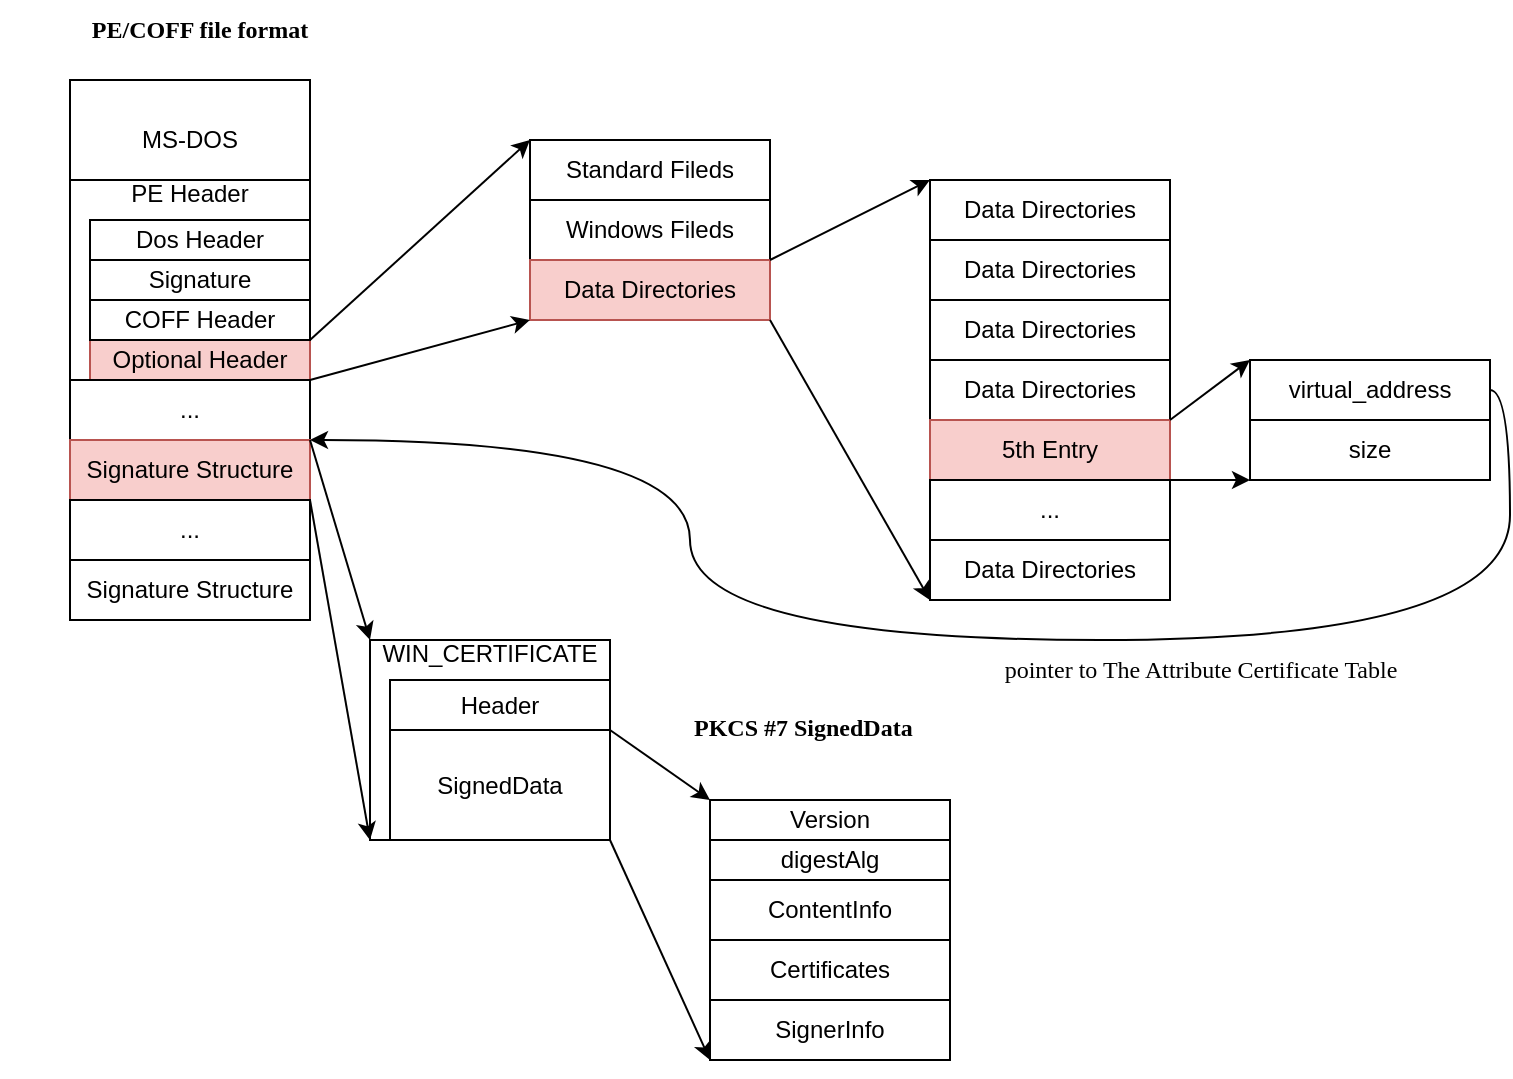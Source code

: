 <mxfile version="21.1.1" type="github">
  <diagram name="第 1 页" id="DXJGyLKz47heCSHpzHNM">
    <mxGraphModel dx="1430" dy="734" grid="1" gridSize="10" guides="1" tooltips="1" connect="1" arrows="1" fold="1" page="1" pageScale="1" pageWidth="827" pageHeight="1169" math="0" shadow="0">
      <root>
        <mxCell id="0" />
        <mxCell id="1" parent="0" />
        <mxCell id="xr7TNN4HcSWkNFldf1mO-2" value="&lt;font face=&quot;Verdana&quot;&gt;&lt;b&gt;PE/COFF file format&lt;/b&gt;&lt;/font&gt;" style="text;html=1;strokeColor=none;fillColor=none;align=center;verticalAlign=middle;whiteSpace=wrap;rounded=0;container=0;" parent="1" vertex="1">
          <mxGeometry x="75" y="190" width="200" height="30" as="geometry" />
        </mxCell>
        <mxCell id="xr7TNN4HcSWkNFldf1mO-1" value="MS-DOS" style="rounded=0;whiteSpace=wrap;html=1;container=0;" parent="1" vertex="1">
          <mxGeometry x="110" y="230" width="120" height="60" as="geometry" />
        </mxCell>
        <mxCell id="xr7TNN4HcSWkNFldf1mO-3" value="&lt;div&gt;PE Header&lt;/div&gt;&lt;div&gt;&lt;br&gt;&lt;/div&gt;&lt;div&gt;&lt;br&gt;&lt;/div&gt;&lt;div&gt;&lt;br&gt;&lt;/div&gt;&lt;div&gt;&lt;br&gt;&lt;/div&gt;&lt;div&gt;&lt;br&gt;&lt;/div&gt;&lt;div&gt;&lt;br&gt;&lt;/div&gt;" style="rounded=0;whiteSpace=wrap;html=1;container=0;" parent="1" vertex="1">
          <mxGeometry x="110" y="280" width="120" height="100" as="geometry" />
        </mxCell>
        <mxCell id="xr7TNN4HcSWkNFldf1mO-4" value="Optional Header" style="rounded=0;whiteSpace=wrap;html=1;fillColor=#f8cecc;strokeColor=#b85450;container=0;" parent="1" vertex="1">
          <mxGeometry x="120" y="360" width="110" height="20" as="geometry" />
        </mxCell>
        <mxCell id="xr7TNN4HcSWkNFldf1mO-5" value="Standard Fileds" style="rounded=0;whiteSpace=wrap;html=1;container=0;" parent="1" vertex="1">
          <mxGeometry x="340" y="260" width="120" height="30" as="geometry" />
        </mxCell>
        <mxCell id="xr7TNN4HcSWkNFldf1mO-6" value="" style="endArrow=classic;html=1;rounded=0;entryX=0;entryY=0;entryDx=0;entryDy=0;exitX=1;exitY=1;exitDx=0;exitDy=0;" parent="1" source="xr7TNN4HcSWkNFldf1mO-12" target="xr7TNN4HcSWkNFldf1mO-5" edge="1">
          <mxGeometry width="50" height="50" relative="1" as="geometry">
            <mxPoint x="230" y="300" as="sourcePoint" />
            <mxPoint x="280" y="250" as="targetPoint" />
          </mxGeometry>
        </mxCell>
        <mxCell id="xr7TNN4HcSWkNFldf1mO-8" value="Windows Fileds" style="rounded=0;whiteSpace=wrap;html=1;container=0;" parent="1" vertex="1">
          <mxGeometry x="340" y="290" width="120" height="30" as="geometry" />
        </mxCell>
        <mxCell id="xr7TNN4HcSWkNFldf1mO-9" value="Data Directories" style="rounded=0;whiteSpace=wrap;html=1;fillColor=#f8cecc;strokeColor=#b85450;container=0;" parent="1" vertex="1">
          <mxGeometry x="340" y="320" width="120" height="30" as="geometry" />
        </mxCell>
        <mxCell id="xr7TNN4HcSWkNFldf1mO-12" value="COFF Header" style="rounded=0;whiteSpace=wrap;html=1;container=0;" parent="1" vertex="1">
          <mxGeometry x="120" y="340" width="110" height="20" as="geometry" />
        </mxCell>
        <mxCell id="xr7TNN4HcSWkNFldf1mO-13" value="Signature" style="rounded=0;whiteSpace=wrap;html=1;container=0;" parent="1" vertex="1">
          <mxGeometry x="120" y="320" width="110" height="20" as="geometry" />
        </mxCell>
        <mxCell id="xr7TNN4HcSWkNFldf1mO-14" value="Dos Header" style="rounded=0;whiteSpace=wrap;html=1;container=0;" parent="1" vertex="1">
          <mxGeometry x="120" y="300" width="110" height="20" as="geometry" />
        </mxCell>
        <mxCell id="xr7TNN4HcSWkNFldf1mO-15" value="" style="endArrow=classic;html=1;rounded=0;entryX=0;entryY=1;entryDx=0;entryDy=0;" parent="1" target="xr7TNN4HcSWkNFldf1mO-9" edge="1">
          <mxGeometry width="50" height="50" relative="1" as="geometry">
            <mxPoint x="230" y="380" as="sourcePoint" />
            <mxPoint x="280" y="330" as="targetPoint" />
          </mxGeometry>
        </mxCell>
        <mxCell id="xr7TNN4HcSWkNFldf1mO-16" value="" style="endArrow=classic;html=1;rounded=0;" parent="1" edge="1">
          <mxGeometry width="50" height="50" relative="1" as="geometry">
            <mxPoint x="460" y="320" as="sourcePoint" />
            <mxPoint x="540" y="280" as="targetPoint" />
          </mxGeometry>
        </mxCell>
        <mxCell id="xr7TNN4HcSWkNFldf1mO-17" value="Data Directories" style="rounded=0;whiteSpace=wrap;html=1;container=0;" parent="1" vertex="1">
          <mxGeometry x="540" y="280" width="120" height="30" as="geometry" />
        </mxCell>
        <mxCell id="xr7TNN4HcSWkNFldf1mO-18" value="Data Directories" style="rounded=0;whiteSpace=wrap;html=1;container=0;" parent="1" vertex="1">
          <mxGeometry x="540" y="310" width="120" height="30" as="geometry" />
        </mxCell>
        <mxCell id="xr7TNN4HcSWkNFldf1mO-19" value="Data Directories" style="rounded=0;whiteSpace=wrap;html=1;container=0;" parent="1" vertex="1">
          <mxGeometry x="540" y="340" width="120" height="30" as="geometry" />
        </mxCell>
        <mxCell id="xr7TNN4HcSWkNFldf1mO-20" value="Data Directories" style="rounded=0;whiteSpace=wrap;html=1;container=0;" parent="1" vertex="1">
          <mxGeometry x="540" y="370" width="120" height="30" as="geometry" />
        </mxCell>
        <mxCell id="xr7TNN4HcSWkNFldf1mO-21" value="5th Entry" style="rounded=0;whiteSpace=wrap;html=1;fillColor=#f8cecc;strokeColor=#b85450;container=0;" parent="1" vertex="1">
          <mxGeometry x="540" y="400" width="120" height="30" as="geometry" />
        </mxCell>
        <mxCell id="xr7TNN4HcSWkNFldf1mO-22" value="..." style="rounded=0;whiteSpace=wrap;html=1;container=0;" parent="1" vertex="1">
          <mxGeometry x="540" y="430" width="120" height="30" as="geometry" />
        </mxCell>
        <mxCell id="xr7TNN4HcSWkNFldf1mO-23" value="Data Directories" style="rounded=0;whiteSpace=wrap;html=1;container=0;" parent="1" vertex="1">
          <mxGeometry x="540" y="460" width="120" height="30" as="geometry" />
        </mxCell>
        <mxCell id="xr7TNN4HcSWkNFldf1mO-24" value="" style="endArrow=classic;html=1;rounded=0;entryX=0;entryY=1;entryDx=0;entryDy=0;" parent="1" target="xr7TNN4HcSWkNFldf1mO-23" edge="1">
          <mxGeometry width="50" height="50" relative="1" as="geometry">
            <mxPoint x="460" y="350" as="sourcePoint" />
            <mxPoint x="510" y="300" as="targetPoint" />
          </mxGeometry>
        </mxCell>
        <mxCell id="DaVctwpaXnIbaY3s7kiL-11" style="edgeStyle=orthogonalEdgeStyle;rounded=0;orthogonalLoop=1;jettySize=auto;html=1;entryX=1;entryY=0;entryDx=0;entryDy=0;curved=1;exitX=1;exitY=0.5;exitDx=0;exitDy=0;" edge="1" parent="1" source="DaVctwpaXnIbaY3s7kiL-3" target="DaVctwpaXnIbaY3s7kiL-10">
          <mxGeometry relative="1" as="geometry">
            <Array as="points">
              <mxPoint x="830" y="385" />
              <mxPoint x="830" y="510" />
              <mxPoint x="420" y="510" />
              <mxPoint x="420" y="410" />
            </Array>
          </mxGeometry>
        </mxCell>
        <mxCell id="DaVctwpaXnIbaY3s7kiL-3" value="virtual_address" style="rounded=0;whiteSpace=wrap;html=1;container=0;" vertex="1" parent="1">
          <mxGeometry x="700" y="370" width="120" height="30" as="geometry" />
        </mxCell>
        <mxCell id="DaVctwpaXnIbaY3s7kiL-6" value="size" style="rounded=0;whiteSpace=wrap;html=1;container=0;" vertex="1" parent="1">
          <mxGeometry x="700" y="400" width="120" height="30" as="geometry" />
        </mxCell>
        <mxCell id="DaVctwpaXnIbaY3s7kiL-7" value="" style="endArrow=classic;html=1;rounded=0;entryX=0;entryY=0;entryDx=0;entryDy=0;" edge="1" parent="1" target="DaVctwpaXnIbaY3s7kiL-3">
          <mxGeometry width="50" height="50" relative="1" as="geometry">
            <mxPoint x="660" y="400" as="sourcePoint" />
            <mxPoint x="710" y="350" as="targetPoint" />
          </mxGeometry>
        </mxCell>
        <mxCell id="DaVctwpaXnIbaY3s7kiL-8" value="" style="endArrow=classic;html=1;rounded=0;exitX=1;exitY=0;exitDx=0;exitDy=0;entryX=0;entryY=1;entryDx=0;entryDy=0;" edge="1" parent="1" source="xr7TNN4HcSWkNFldf1mO-22" target="DaVctwpaXnIbaY3s7kiL-6">
          <mxGeometry width="50" height="50" relative="1" as="geometry">
            <mxPoint x="690" y="540" as="sourcePoint" />
            <mxPoint x="740" y="490" as="targetPoint" />
          </mxGeometry>
        </mxCell>
        <mxCell id="DaVctwpaXnIbaY3s7kiL-9" value="..." style="rounded=0;whiteSpace=wrap;html=1;container=0;" vertex="1" parent="1">
          <mxGeometry x="110" y="380" width="120" height="30" as="geometry" />
        </mxCell>
        <mxCell id="DaVctwpaXnIbaY3s7kiL-10" value="Signature Structure" style="rounded=0;whiteSpace=wrap;html=1;container=0;fillColor=#f8cecc;strokeColor=#b85450;" vertex="1" parent="1">
          <mxGeometry x="110" y="410" width="120" height="30" as="geometry" />
        </mxCell>
        <mxCell id="DaVctwpaXnIbaY3s7kiL-21" value="&lt;div&gt;WIN_CERTIFICATE&lt;/div&gt;&lt;div&gt;&lt;br&gt;&lt;/div&gt;&lt;div&gt;&lt;br&gt;&lt;/div&gt;&lt;div&gt;&lt;br&gt;&lt;/div&gt;&lt;div&gt;&lt;br&gt;&lt;/div&gt;&lt;div&gt;&lt;br&gt;&lt;/div&gt;&lt;div&gt;&lt;br&gt;&lt;/div&gt;" style="rounded=0;whiteSpace=wrap;html=1;container=0;" vertex="1" parent="1">
          <mxGeometry x="260" y="510" width="120" height="100" as="geometry" />
        </mxCell>
        <mxCell id="DaVctwpaXnIbaY3s7kiL-23" value="SignedData" style="rounded=0;whiteSpace=wrap;html=1;container=0;" vertex="1" parent="1">
          <mxGeometry x="270" y="555" width="110" height="55" as="geometry" />
        </mxCell>
        <mxCell id="DaVctwpaXnIbaY3s7kiL-24" value="" style="endArrow=classic;html=1;rounded=0;entryX=0;entryY=0;entryDx=0;entryDy=0;" edge="1" parent="1" target="DaVctwpaXnIbaY3s7kiL-21">
          <mxGeometry width="50" height="50" relative="1" as="geometry">
            <mxPoint x="230" y="410" as="sourcePoint" />
            <mxPoint x="310" y="370" as="targetPoint" />
          </mxGeometry>
        </mxCell>
        <mxCell id="DaVctwpaXnIbaY3s7kiL-25" value="" style="endArrow=classic;html=1;rounded=0;entryX=0;entryY=1;entryDx=0;entryDy=0;" edge="1" parent="1" target="DaVctwpaXnIbaY3s7kiL-21">
          <mxGeometry width="50" height="50" relative="1" as="geometry">
            <mxPoint x="230" y="440" as="sourcePoint" />
            <mxPoint x="270" y="470" as="targetPoint" />
          </mxGeometry>
        </mxCell>
        <mxCell id="DaVctwpaXnIbaY3s7kiL-30" value="Version" style="rounded=0;whiteSpace=wrap;html=1;container=0;" vertex="1" parent="1">
          <mxGeometry x="430" y="590" width="120" height="20" as="geometry" />
        </mxCell>
        <mxCell id="DaVctwpaXnIbaY3s7kiL-31" value="" style="endArrow=classic;html=1;rounded=0;entryX=0;entryY=0;entryDx=0;entryDy=0;" edge="1" parent="1" target="DaVctwpaXnIbaY3s7kiL-30">
          <mxGeometry width="50" height="50" relative="1" as="geometry">
            <mxPoint x="380" y="555" as="sourcePoint" />
            <mxPoint x="430" y="505" as="targetPoint" />
          </mxGeometry>
        </mxCell>
        <mxCell id="DaVctwpaXnIbaY3s7kiL-34" value="ContentInfo" style="rounded=0;whiteSpace=wrap;html=1;container=0;" vertex="1" parent="1">
          <mxGeometry x="430" y="630" width="120" height="30" as="geometry" />
        </mxCell>
        <mxCell id="DaVctwpaXnIbaY3s7kiL-35" value="&lt;div&gt;&lt;b&gt;&lt;font face=&quot;Verdana&quot;&gt;PKCS #7 SignedData&lt;/font&gt;&lt;/b&gt;&lt;/div&gt;&lt;div&gt;&lt;b&gt;&lt;font face=&quot;Verdana&quot;&gt;&lt;br&gt;&lt;/font&gt;&lt;/b&gt;&lt;/div&gt;&lt;div&gt;&lt;b&gt;&lt;font face=&quot;Verdana&quot;&gt;&lt;br&gt;&lt;/font&gt;&lt;/b&gt;&lt;/div&gt;&lt;div&gt;&lt;b&gt;&lt;font face=&quot;Verdana&quot;&gt;&lt;br&gt;&lt;/font&gt;&lt;/b&gt;&lt;/div&gt;&lt;div&gt;&lt;b&gt;&lt;font face=&quot;Verdana&quot;&gt;&lt;br&gt;&lt;/font&gt;&lt;/b&gt;&lt;/div&gt;&lt;div&gt;&lt;b&gt;&lt;font face=&quot;Verdana&quot;&gt;&lt;br&gt;&lt;/font&gt;&lt;/b&gt;&lt;/div&gt;&lt;div&gt;&lt;b&gt;&lt;font face=&quot;Verdana&quot;&gt;&lt;br&gt;&lt;/font&gt;&lt;/b&gt;&lt;/div&gt;&lt;div&gt;&lt;b&gt;&lt;font face=&quot;Verdana&quot;&gt;&lt;br&gt;&lt;/font&gt;&lt;/b&gt;&lt;/div&gt;&lt;div&gt;&lt;b&gt;&lt;font face=&quot;Verdana&quot;&gt;&lt;br&gt;&lt;/font&gt;&lt;/b&gt;&lt;/div&gt;" style="text;whiteSpace=wrap;html=1;" vertex="1" parent="1">
          <mxGeometry x="420" y="540" width="170" height="30" as="geometry" />
        </mxCell>
        <mxCell id="DaVctwpaXnIbaY3s7kiL-36" value="Header" style="rounded=0;whiteSpace=wrap;html=1;container=0;" vertex="1" parent="1">
          <mxGeometry x="270" y="530" width="110" height="25" as="geometry" />
        </mxCell>
        <mxCell id="DaVctwpaXnIbaY3s7kiL-39" value="SignerInfo" style="rounded=0;whiteSpace=wrap;html=1;container=0;" vertex="1" parent="1">
          <mxGeometry x="430" y="690" width="120" height="30" as="geometry" />
        </mxCell>
        <mxCell id="DaVctwpaXnIbaY3s7kiL-41" value="" style="endArrow=classic;html=1;rounded=0;entryX=0;entryY=1;entryDx=0;entryDy=0;" edge="1" parent="1" target="DaVctwpaXnIbaY3s7kiL-39">
          <mxGeometry width="50" height="50" relative="1" as="geometry">
            <mxPoint x="380" y="610" as="sourcePoint" />
            <mxPoint x="430" y="750.0" as="targetPoint" />
          </mxGeometry>
        </mxCell>
        <mxCell id="DaVctwpaXnIbaY3s7kiL-43" value="digestAlg" style="rounded=0;whiteSpace=wrap;html=1;container=0;" vertex="1" parent="1">
          <mxGeometry x="430" y="610" width="120" height="20" as="geometry" />
        </mxCell>
        <mxCell id="DaVctwpaXnIbaY3s7kiL-44" value="Certificates" style="rounded=0;whiteSpace=wrap;html=1;container=0;" vertex="1" parent="1">
          <mxGeometry x="430" y="660" width="120" height="30" as="geometry" />
        </mxCell>
        <mxCell id="DaVctwpaXnIbaY3s7kiL-51" value="..." style="rounded=0;whiteSpace=wrap;html=1;container=0;" vertex="1" parent="1">
          <mxGeometry x="110" y="440" width="120" height="30" as="geometry" />
        </mxCell>
        <mxCell id="DaVctwpaXnIbaY3s7kiL-52" value="Signature Structure" style="rounded=0;whiteSpace=wrap;html=1;container=0;" vertex="1" parent="1">
          <mxGeometry x="110" y="470" width="120" height="30" as="geometry" />
        </mxCell>
        <mxCell id="DaVctwpaXnIbaY3s7kiL-58" value="&lt;p class=&quot;heading-anchor&quot; id=&quot;the-attribute-certificate-table-image-only&quot;&gt;&lt;font face=&quot;Verdana&quot;&gt;pointer to The Attribute Certificate Table&lt;br&gt;&lt;/font&gt;&lt;/p&gt;" style="text;html=1;align=center;verticalAlign=middle;resizable=0;points=[];autosize=1;strokeColor=none;fillColor=none;" vertex="1" parent="1">
          <mxGeometry x="535" y="500" width="280" height="50" as="geometry" />
        </mxCell>
      </root>
    </mxGraphModel>
  </diagram>
</mxfile>
